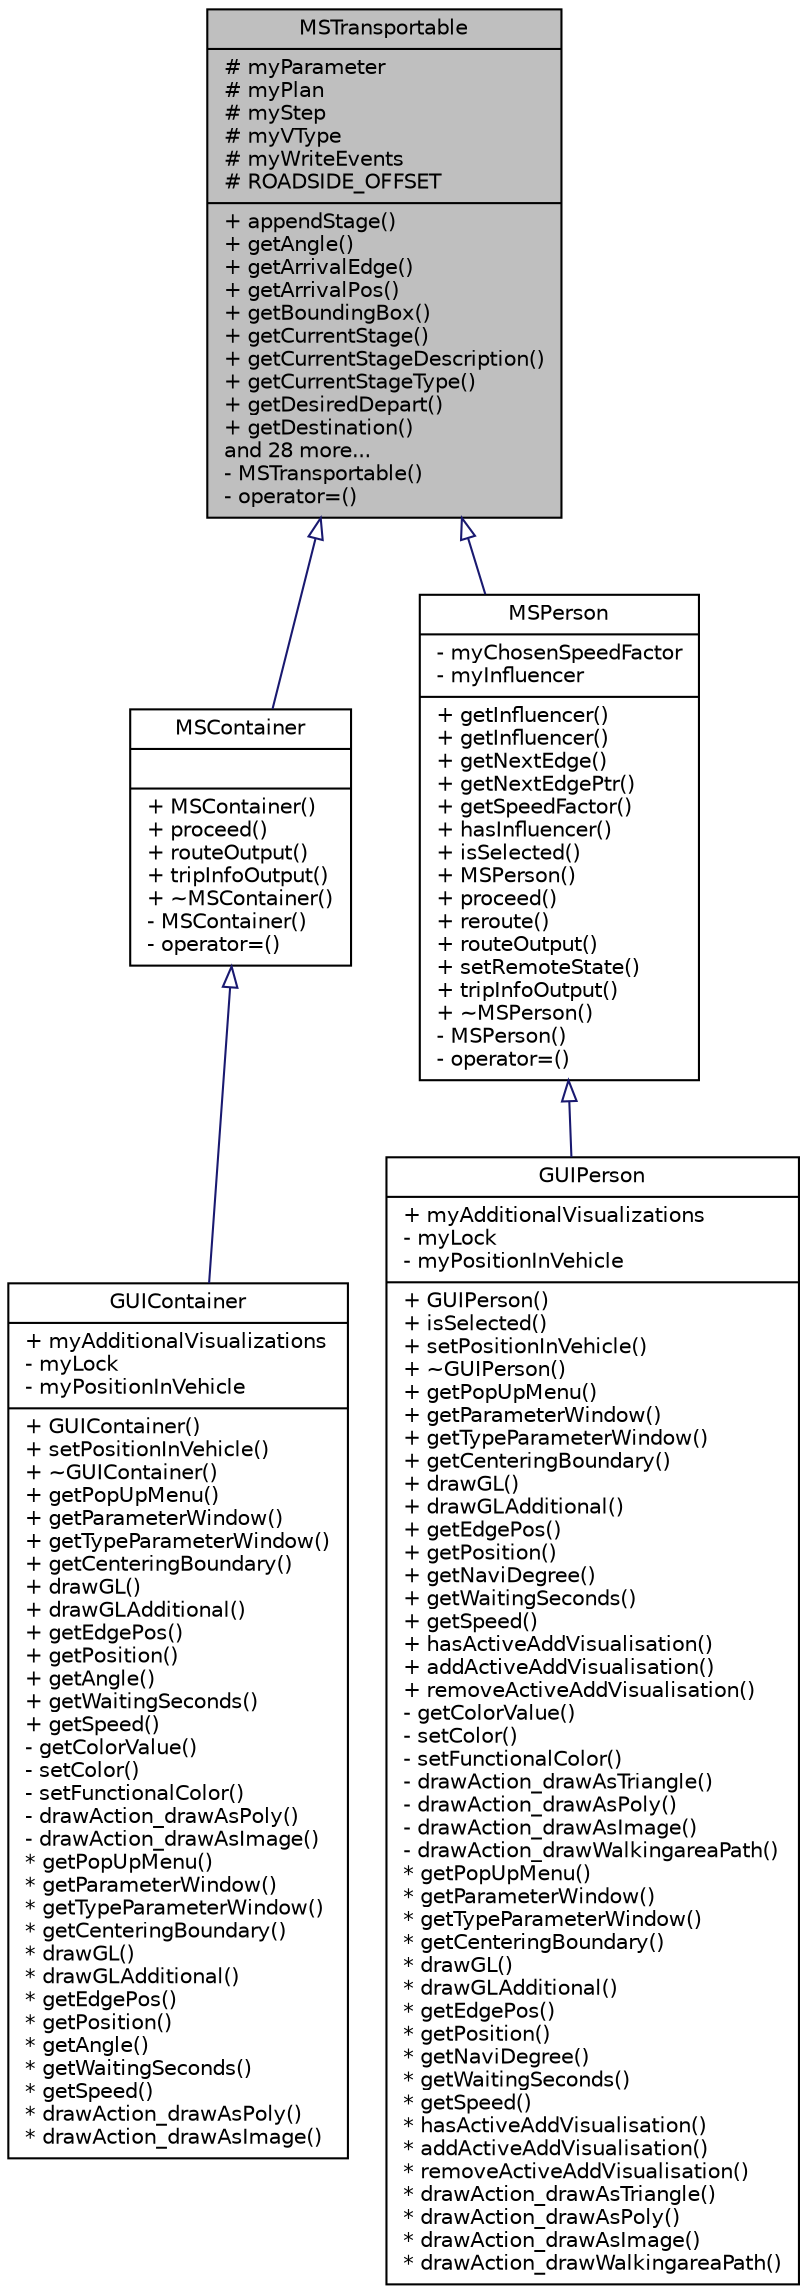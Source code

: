 digraph "MSTransportable"
{
  edge [fontname="Helvetica",fontsize="10",labelfontname="Helvetica",labelfontsize="10"];
  node [fontname="Helvetica",fontsize="10",shape=record];
  Node0 [label="{MSTransportable\n|# myParameter\l# myPlan\l# myStep\l# myVType\l# myWriteEvents\l# ROADSIDE_OFFSET\l|+ appendStage()\l+ getAngle()\l+ getArrivalEdge()\l+ getArrivalPos()\l+ getBoundingBox()\l+ getCurrentStage()\l+ getCurrentStageDescription()\l+ getCurrentStageType()\l+ getDesiredDepart()\l+ getDestination()\land 28 more...\l- MSTransportable()\l- operator=()\l}",height=0.2,width=0.4,color="black", fillcolor="grey75", style="filled", fontcolor="black"];
  Node0 -> Node1 [dir="back",color="midnightblue",fontsize="10",style="solid",arrowtail="onormal",fontname="Helvetica"];
  Node1 [label="{MSContainer\n||+ MSContainer()\l+ proceed()\l+ routeOutput()\l+ tripInfoOutput()\l+ ~MSContainer()\l- MSContainer()\l- operator=()\l}",height=0.2,width=0.4,color="black", fillcolor="white", style="filled",URL="$d1/dc4/class_m_s_container.html"];
  Node1 -> Node2 [dir="back",color="midnightblue",fontsize="10",style="solid",arrowtail="onormal",fontname="Helvetica"];
  Node2 [label="{GUIContainer\n|+ myAdditionalVisualizations\l- myLock\l- myPositionInVehicle\l|+ GUIContainer()\l+ setPositionInVehicle()\l+ ~GUIContainer()\l+ getPopUpMenu()\l+ getParameterWindow()\l+ getTypeParameterWindow()\l+ getCenteringBoundary()\l+ drawGL()\l+ drawGLAdditional()\l+ getEdgePos()\l+ getPosition()\l+ getAngle()\l+ getWaitingSeconds()\l+ getSpeed()\l- getColorValue()\l- setColor()\l- setFunctionalColor()\l- drawAction_drawAsPoly()\l- drawAction_drawAsImage()\l* getPopUpMenu()\l* getParameterWindow()\l* getTypeParameterWindow()\l* getCenteringBoundary()\l* drawGL()\l* drawGLAdditional()\l* getEdgePos()\l* getPosition()\l* getAngle()\l* getWaitingSeconds()\l* getSpeed()\l* drawAction_drawAsPoly()\l* drawAction_drawAsImage()\l}",height=0.2,width=0.4,color="black", fillcolor="white", style="filled",URL="$d0/d61/class_g_u_i_container.html"];
  Node0 -> Node3 [dir="back",color="midnightblue",fontsize="10",style="solid",arrowtail="onormal",fontname="Helvetica"];
  Node3 [label="{MSPerson\n|- myChosenSpeedFactor\l- myInfluencer\l|+ getInfluencer()\l+ getInfluencer()\l+ getNextEdge()\l+ getNextEdgePtr()\l+ getSpeedFactor()\l+ hasInfluencer()\l+ isSelected()\l+ MSPerson()\l+ proceed()\l+ reroute()\l+ routeOutput()\l+ setRemoteState()\l+ tripInfoOutput()\l+ ~MSPerson()\l- MSPerson()\l- operator=()\l}",height=0.2,width=0.4,color="black", fillcolor="white", style="filled",URL="$de/d25/class_m_s_person.html"];
  Node3 -> Node4 [dir="back",color="midnightblue",fontsize="10",style="solid",arrowtail="onormal",fontname="Helvetica"];
  Node4 [label="{GUIPerson\n|+ myAdditionalVisualizations\l- myLock\l- myPositionInVehicle\l|+ GUIPerson()\l+ isSelected()\l+ setPositionInVehicle()\l+ ~GUIPerson()\l+ getPopUpMenu()\l+ getParameterWindow()\l+ getTypeParameterWindow()\l+ getCenteringBoundary()\l+ drawGL()\l+ drawGLAdditional()\l+ getEdgePos()\l+ getPosition()\l+ getNaviDegree()\l+ getWaitingSeconds()\l+ getSpeed()\l+ hasActiveAddVisualisation()\l+ addActiveAddVisualisation()\l+ removeActiveAddVisualisation()\l- getColorValue()\l- setColor()\l- setFunctionalColor()\l- drawAction_drawAsTriangle()\l- drawAction_drawAsPoly()\l- drawAction_drawAsImage()\l- drawAction_drawWalkingareaPath()\l* getPopUpMenu()\l* getParameterWindow()\l* getTypeParameterWindow()\l* getCenteringBoundary()\l* drawGL()\l* drawGLAdditional()\l* getEdgePos()\l* getPosition()\l* getNaviDegree()\l* getWaitingSeconds()\l* getSpeed()\l* hasActiveAddVisualisation()\l* addActiveAddVisualisation()\l* removeActiveAddVisualisation()\l* drawAction_drawAsTriangle()\l* drawAction_drawAsPoly()\l* drawAction_drawAsImage()\l* drawAction_drawWalkingareaPath()\l}",height=0.2,width=0.4,color="black", fillcolor="white", style="filled",URL="$d7/d9c/class_g_u_i_person.html"];
}
